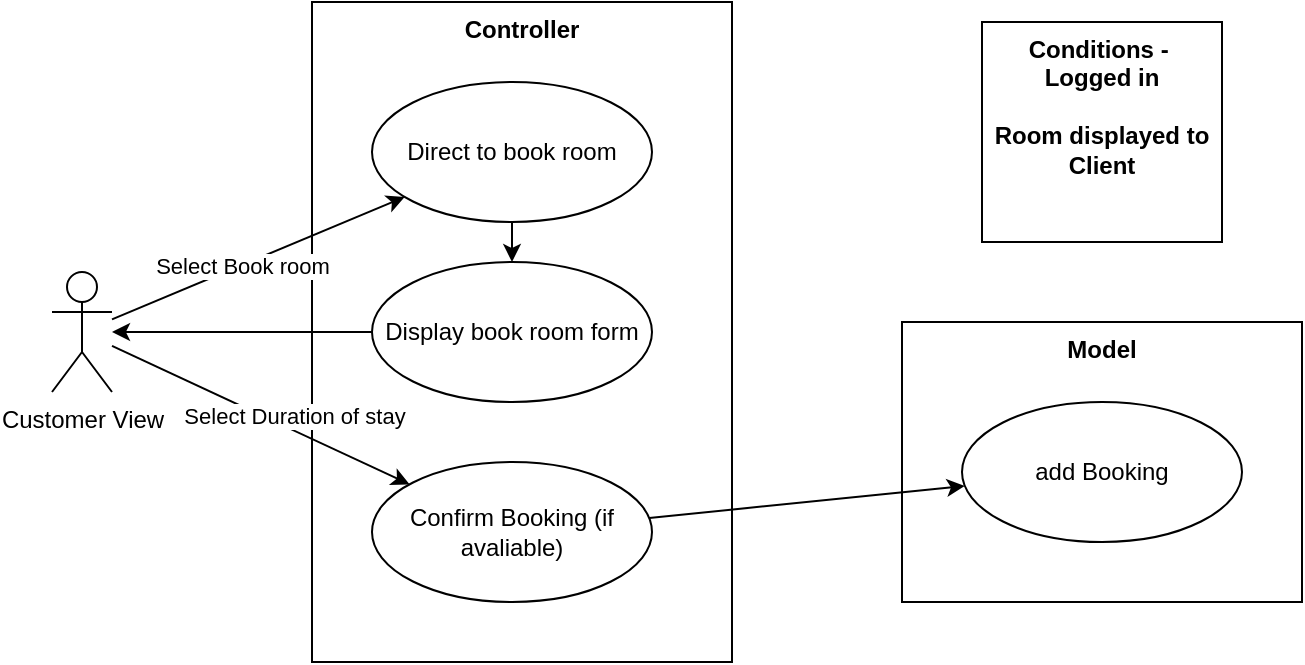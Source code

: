 <mxfile>
    <diagram id="KFu2Jjx0fvDgMEuhWSRL" name="Page-1">
        <mxGraphModel dx="1124" dy="719" grid="1" gridSize="10" guides="1" tooltips="1" connect="1" arrows="1" fold="1" page="1" pageScale="1" pageWidth="850" pageHeight="1100" math="0" shadow="0">
            <root>
                <mxCell id="0"/>
                <mxCell id="1" parent="0"/>
                <mxCell id="6" value="Controller" style="shape=rect;html=1;verticalAlign=top;fontStyle=1;whiteSpace=wrap;align=center;" parent="1" vertex="1">
                    <mxGeometry x="220" y="350" width="210" height="330" as="geometry"/>
                </mxCell>
                <mxCell id="12" style="edgeStyle=none;html=1;" parent="1" source="2" target="9" edge="1">
                    <mxGeometry relative="1" as="geometry"/>
                </mxCell>
                <mxCell id="13" value="Select Book room" style="edgeLabel;html=1;align=center;verticalAlign=middle;resizable=0;points=[];" parent="12" vertex="1" connectable="0">
                    <mxGeometry x="-0.118" relative="1" as="geometry">
                        <mxPoint as="offset"/>
                    </mxGeometry>
                </mxCell>
                <mxCell id="18" style="edgeStyle=none;html=1;" parent="1" source="2" target="28" edge="1">
                    <mxGeometry relative="1" as="geometry">
                        <mxPoint x="256.53" y="600.239" as="targetPoint"/>
                    </mxGeometry>
                </mxCell>
                <mxCell id="20" value="Select Duration of stay" style="edgeLabel;html=1;align=center;verticalAlign=middle;resizable=0;points=[];" parent="18" vertex="1" connectable="0">
                    <mxGeometry x="-0.113" y="1" relative="1" as="geometry">
                        <mxPoint x="24" y="5" as="offset"/>
                    </mxGeometry>
                </mxCell>
                <mxCell id="2" value="Customer View" style="shape=umlActor;html=1;verticalLabelPosition=bottom;verticalAlign=top;align=center;" parent="1" vertex="1">
                    <mxGeometry x="90" y="485" width="30" height="60" as="geometry"/>
                </mxCell>
                <mxCell id="7" value="Model" style="shape=rect;html=1;verticalAlign=top;fontStyle=1;whiteSpace=wrap;align=center;" parent="1" vertex="1">
                    <mxGeometry x="515" y="510" width="200" height="140" as="geometry"/>
                </mxCell>
                <mxCell id="14" style="edgeStyle=none;html=1;" parent="1" source="9" target="15" edge="1">
                    <mxGeometry relative="1" as="geometry">
                        <mxPoint x="320" y="670" as="targetPoint"/>
                    </mxGeometry>
                </mxCell>
                <mxCell id="9" value="Direct to book room" style="ellipse;whiteSpace=wrap;html=1;" parent="1" vertex="1">
                    <mxGeometry x="250" y="390" width="140" height="70" as="geometry"/>
                </mxCell>
                <mxCell id="11" value="Conditions -&amp;nbsp;&lt;div&gt;Logged in&lt;/div&gt;&lt;div&gt;&amp;nbsp;&lt;/div&gt;&lt;div&gt;Room displayed to Client&lt;/div&gt;" style="shape=rect;html=1;verticalAlign=top;fontStyle=1;whiteSpace=wrap;align=center;" parent="1" vertex="1">
                    <mxGeometry x="555" y="360" width="120" height="110" as="geometry"/>
                </mxCell>
                <mxCell id="16" style="edgeStyle=none;html=1;" parent="1" source="15" target="2" edge="1">
                    <mxGeometry relative="1" as="geometry"/>
                </mxCell>
                <mxCell id="15" value="Display book room form" style="ellipse;whiteSpace=wrap;html=1;" parent="1" vertex="1">
                    <mxGeometry x="250" y="480" width="140" height="70" as="geometry"/>
                </mxCell>
                <mxCell id="29" style="edgeStyle=none;html=1;" parent="1" source="28" target="30" edge="1">
                    <mxGeometry relative="1" as="geometry">
                        <mxPoint x="570" y="730" as="targetPoint"/>
                    </mxGeometry>
                </mxCell>
                <mxCell id="28" value="Confirm Booking (if avaliable)" style="ellipse;whiteSpace=wrap;html=1;" parent="1" vertex="1">
                    <mxGeometry x="250" y="580" width="140" height="70" as="geometry"/>
                </mxCell>
                <mxCell id="30" value="add Booking" style="ellipse;whiteSpace=wrap;html=1;" parent="1" vertex="1">
                    <mxGeometry x="545" y="550" width="140" height="70" as="geometry"/>
                </mxCell>
            </root>
        </mxGraphModel>
    </diagram>
</mxfile>